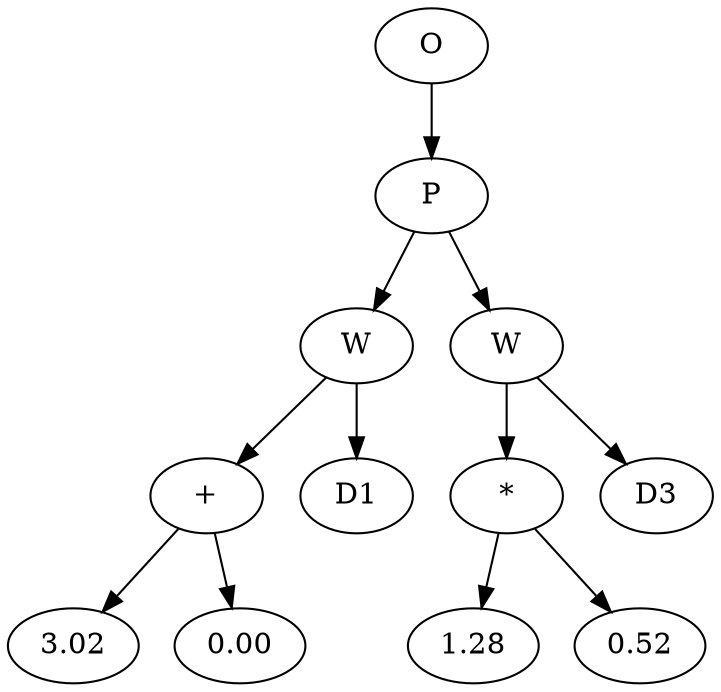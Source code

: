 // Tree
digraph {
	4328623 [label=O]
	4328624 [label=P]
	4328623 -> 4328624
	4328625 [label=W]
	4328624 -> 4328625
	4328626 [label="+"]
	4328625 -> 4328626
	4328627 [label=3.02]
	4328626 -> 4328627
	4328628 [label=0.00]
	4328626 -> 4328628
	4328629 [label=D1]
	4328625 -> 4328629
	4328630 [label=W]
	4328624 -> 4328630
	4328631 [label="*"]
	4328630 -> 4328631
	4328632 [label=1.28]
	4328631 -> 4328632
	4328633 [label=0.52]
	4328631 -> 4328633
	4328634 [label=D3]
	4328630 -> 4328634
}
